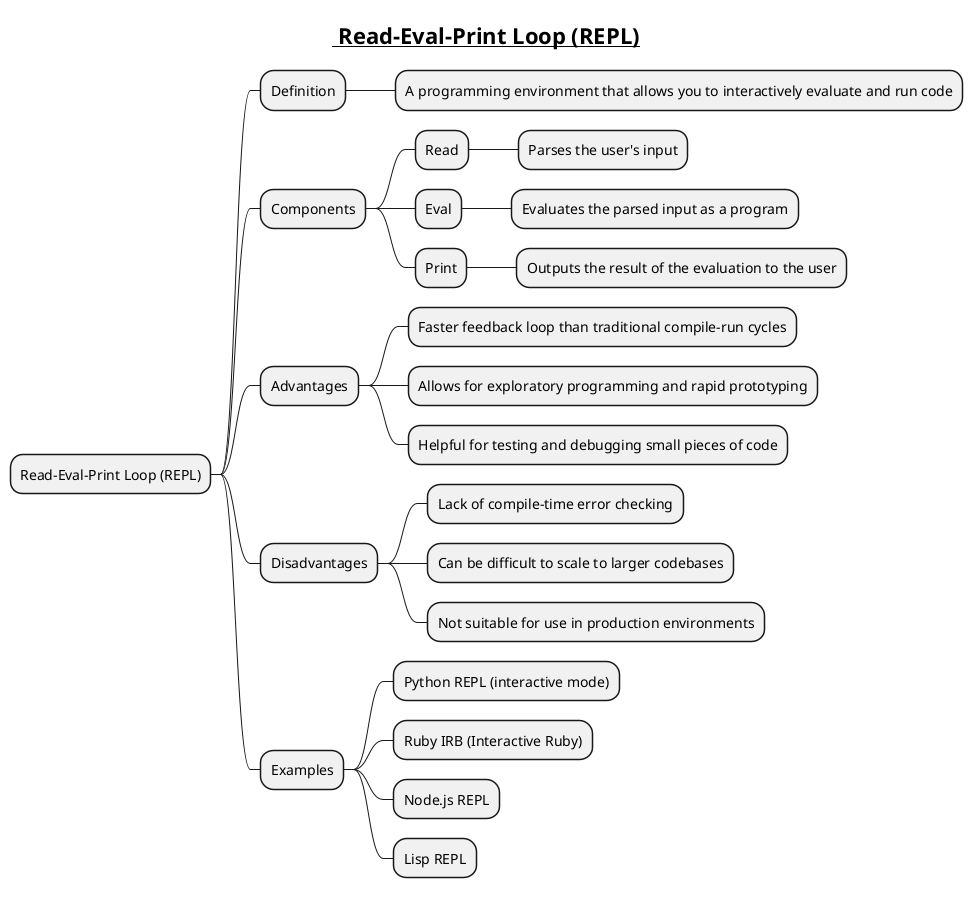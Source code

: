 @startmindmap

title =__ Read-Eval-Print Loop (REPL)__

* Read-Eval-Print Loop (REPL)
** Definition
*** A programming environment that allows you to interactively evaluate and run code
** Components
*** Read
**** Parses the user's input
*** Eval
**** Evaluates the parsed input as a program
*** Print
**** Outputs the result of the evaluation to the user
** Advantages
*** Faster feedback loop than traditional compile-run cycles
*** Allows for exploratory programming and rapid prototyping
*** Helpful for testing and debugging small pieces of code
** Disadvantages
*** Lack of compile-time error checking
*** Can be difficult to scale to larger codebases
*** Not suitable for use in production environments
** Examples
*** Python REPL (interactive mode)
*** Ruby IRB (Interactive Ruby)
*** Node.js REPL
*** Lisp REPL

@endmindmap
